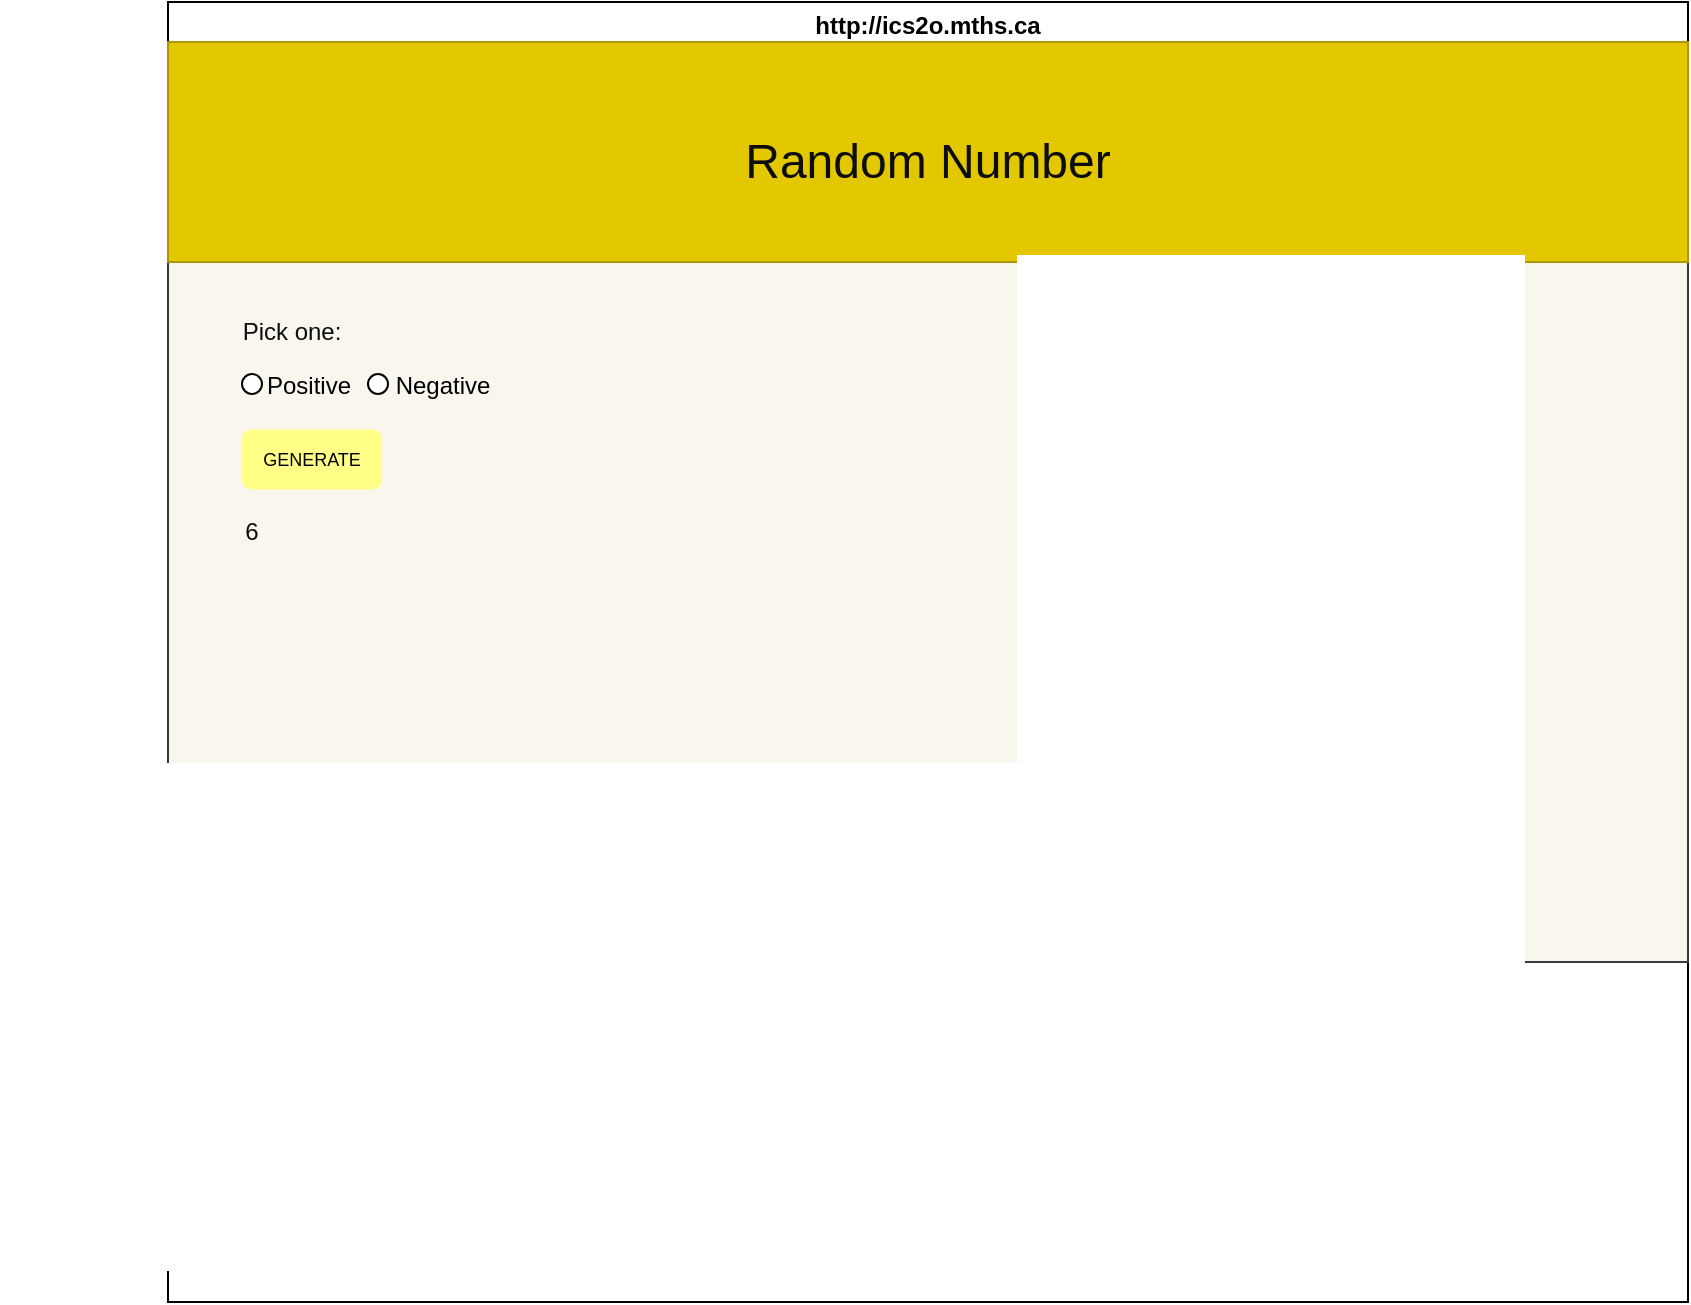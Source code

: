 <mxfile>
    <diagram id="HIP3nbAZw_EuaXWnEj3U" name="Page-1">
        <mxGraphModel dx="2030" dy="374" grid="1" gridSize="10" guides="1" tooltips="1" connect="1" arrows="1" fold="1" page="1" pageScale="1" pageWidth="850" pageHeight="1100" math="0" shadow="0">
            <root>
                <mxCell id="0"/>
                <mxCell id="1" parent="0"/>
                <mxCell id="7" value="http://ics2o.mths.ca" style="swimlane;whiteSpace=wrap;html=1;" vertex="1" parent="1">
                    <mxGeometry x="60" y="60" width="760" height="650" as="geometry"/>
                </mxCell>
                <mxCell id="8" value="" style="rounded=0;whiteSpace=wrap;html=1;fillColor=#f9f7ed;strokeColor=#36393d;fontSize=9;" vertex="1" parent="7">
                    <mxGeometry y="130" width="760" height="350" as="geometry"/>
                </mxCell>
                <mxCell id="9" value="Pick one:" style="text;html=1;strokeColor=none;fillColor=none;align=center;verticalAlign=middle;whiteSpace=wrap;rounded=0;fontColor=#0D0D0D;" vertex="1" parent="7">
                    <mxGeometry x="-13" y="150" width="150" height="30" as="geometry"/>
                </mxCell>
                <mxCell id="13" value="" style="whiteSpace=wrap;html=1;fillColor=#e3c800;fontColor=#000000;strokeColor=#B09500;" vertex="1" parent="7">
                    <mxGeometry y="20" width="760" height="110" as="geometry"/>
                </mxCell>
                <mxCell id="14" value="GENERATE" style="rounded=1;whiteSpace=wrap;html=1;fillColor=#ffff88;strokeColor=none;fontSize=9;" vertex="1" parent="7">
                    <mxGeometry x="37" y="213.71" width="70" height="30" as="geometry"/>
                </mxCell>
                <mxCell id="15" value="6" style="text;html=1;strokeColor=none;fillColor=none;align=center;verticalAlign=middle;whiteSpace=wrap;rounded=0;fontColor=#0D0D0D;" vertex="1" parent="7">
                    <mxGeometry x="-84" y="250.0" width="252" height="30" as="geometry"/>
                </mxCell>
                <mxCell id="16" value="" style="shape=image;verticalLabelPosition=bottom;labelBackgroundColor=default;verticalAlign=top;aspect=fixed;imageAspect=0;image=https://silver-space-invention-g4xq497j9w5xhppp7-5500.app.github.dev/images/positive_negative.jpg;" vertex="1" parent="7">
                    <mxGeometry x="560" y="170" width="135" height="137.42" as="geometry"/>
                </mxCell>
                <mxCell id="18" value="" style="ellipse;whiteSpace=wrap;html=1;aspect=fixed;" vertex="1" parent="7">
                    <mxGeometry x="37" y="186" width="10" height="10" as="geometry"/>
                </mxCell>
                <mxCell id="20" value="Positive" style="text;html=1;align=center;verticalAlign=middle;resizable=0;points=[];autosize=1;strokeColor=none;fillColor=none;" vertex="1" parent="7">
                    <mxGeometry x="35" y="177" width="70" height="30" as="geometry"/>
                </mxCell>
                <mxCell id="17" value="&lt;h1&gt;&lt;font color=&quot;#0d0d0d&quot;&gt;&lt;span style=&quot;font-weight: 400;&quot;&gt;Random Number&lt;/span&gt;&lt;/font&gt;&lt;/h1&gt;" style="text;html=1;strokeColor=none;fillColor=none;align=center;verticalAlign=middle;whiteSpace=wrap;rounded=0;" vertex="1" parent="1">
                    <mxGeometry x="220" y="80" width="440" height="120" as="geometry"/>
                </mxCell>
                <mxCell id="23" value="" style="ellipse;whiteSpace=wrap;html=1;aspect=fixed;" vertex="1" parent="1">
                    <mxGeometry x="160" y="246" width="10" height="10" as="geometry"/>
                </mxCell>
                <mxCell id="24" value="Negative" style="text;html=1;align=center;verticalAlign=middle;resizable=0;points=[];autosize=1;strokeColor=none;fillColor=none;" vertex="1" parent="1">
                    <mxGeometry x="162" y="237" width="70" height="30" as="geometry"/>
                </mxCell>
            </root>
        </mxGraphModel>
    </diagram>
</mxfile>